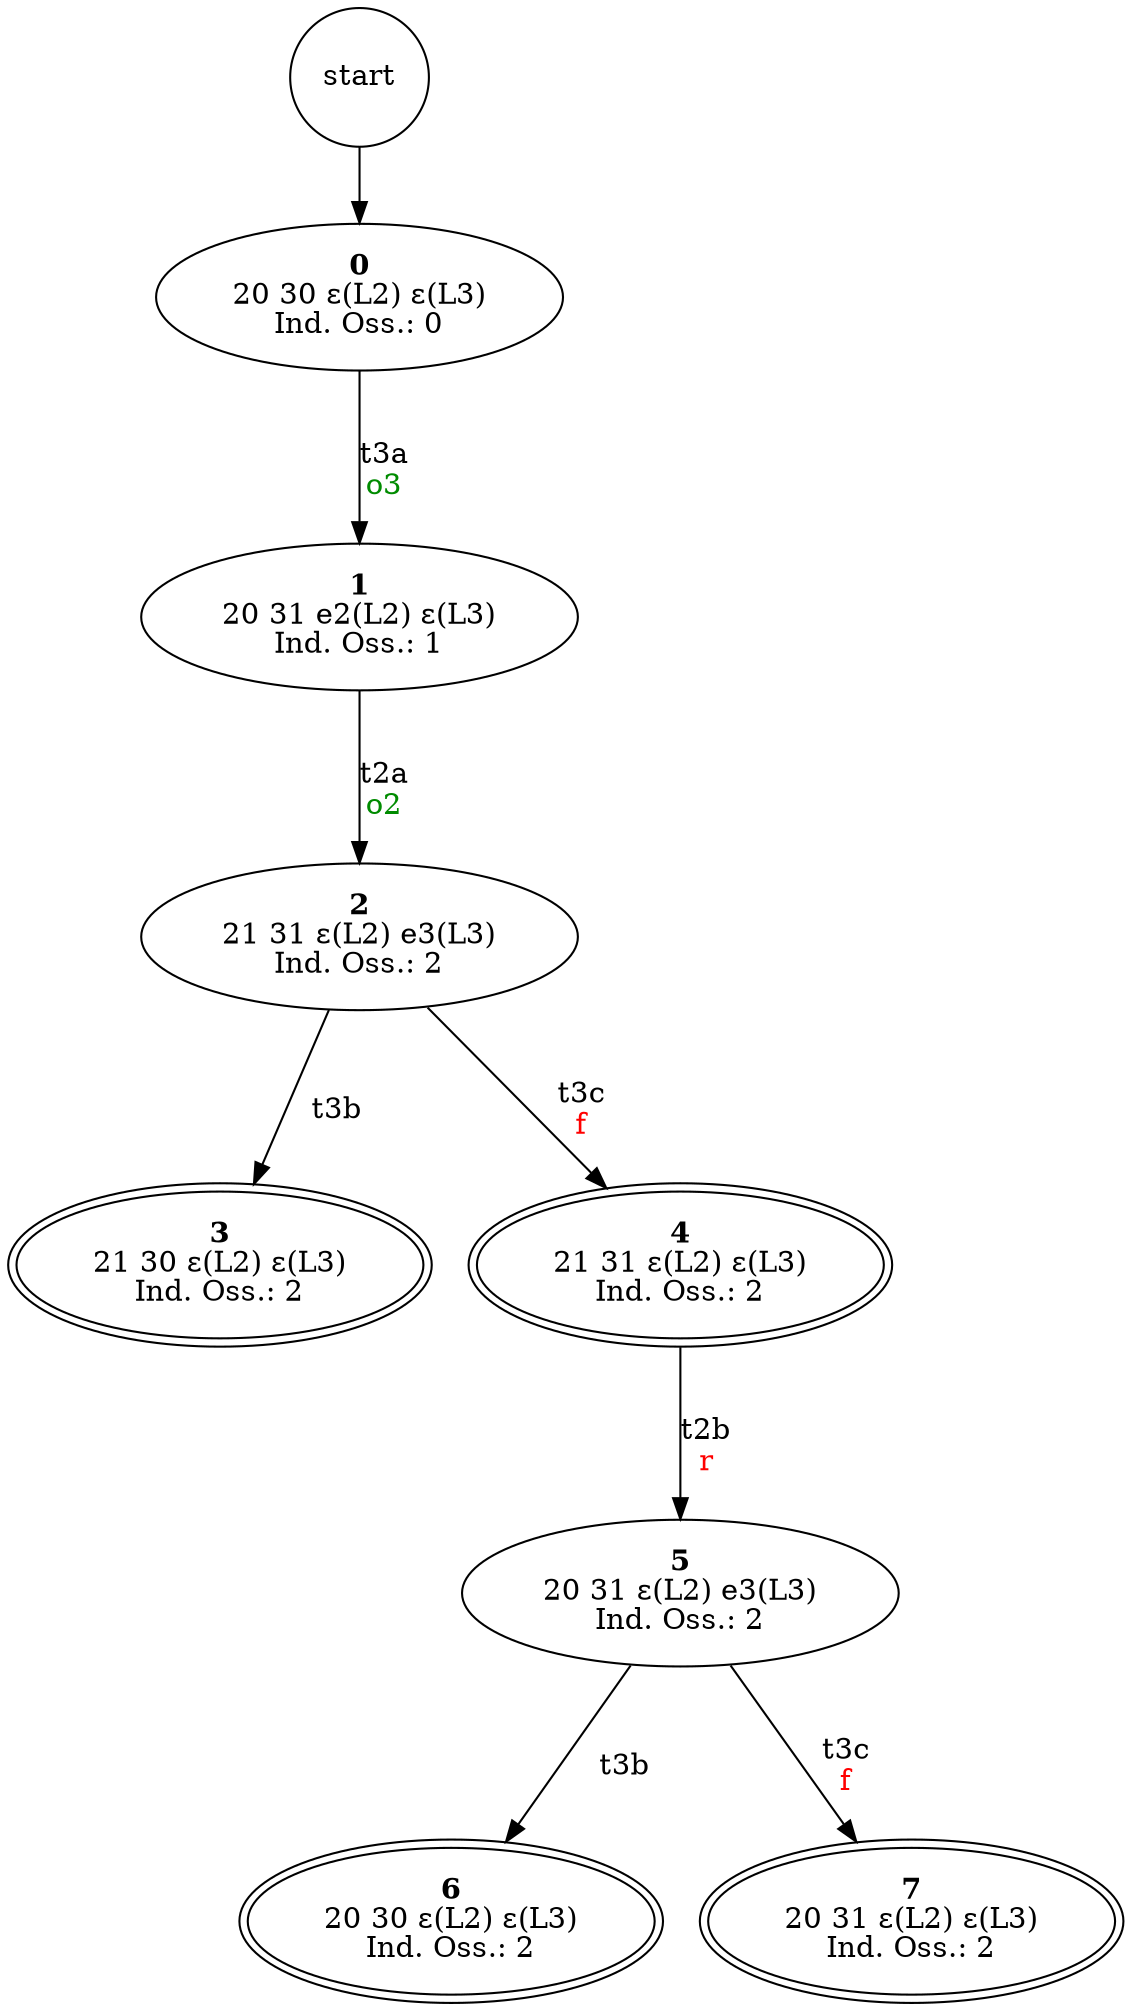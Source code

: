 digraph SpazioComportamentale {
    // NODI
    start[shape="circle"]
	n0 [label=<<b>0</b><br/>20 30 ε(L2) ε(L3)<br/>Ind. Oss.: 0> ]
	n1 [label=<<b>1</b><br/>20 31 e2(L2) ε(L3)<br/>Ind. Oss.: 1> ]
	n2 [label=<<b>2</b><br/>21 31 ε(L2) e3(L3)<br/>Ind. Oss.: 2> ]
	n3 [label=<<b>3</b><br/>21 30 ε(L2) ε(L3)<br/>Ind. Oss.: 2> peripheries=2]
	n4 [label=<<b>4</b><br/>21 31 ε(L2) ε(L3)<br/>Ind. Oss.: 2> peripheries=2]
	n5 [label=<<b>5</b><br/>20 31 ε(L2) e3(L3)<br/>Ind. Oss.: 2> ]
	n6 [label=<<b>6</b><br/>20 30 ε(L2) ε(L3)<br/>Ind. Oss.: 2> peripheries=2]
	n7 [label=<<b>7</b><br/>20 31 ε(L2) ε(L3)<br/>Ind. Oss.: 2> peripheries=2]

    // ARCHI
    start	->	n0
	n0	->	n1 [label=<<br/>t3a<br/><font color="green4">o3</font>>]
	n1	->	n2 [label=<<br/>t2a<br/><font color="green4">o2</font>>]
	n2	->	n3 [label=<<br/>t3b>]
	n2	->	n4 [label=<<br/>t3c<br/><font color="red">f</font>>]
	n4	->	n5 [label=<<br/>t2b<br/><font color="red">r</font>>]
	n5	->	n6 [label=<<br/>t3b>]
	n5	->	n7 [label=<<br/>t3c<br/><font color="red">f</font>>]
}

